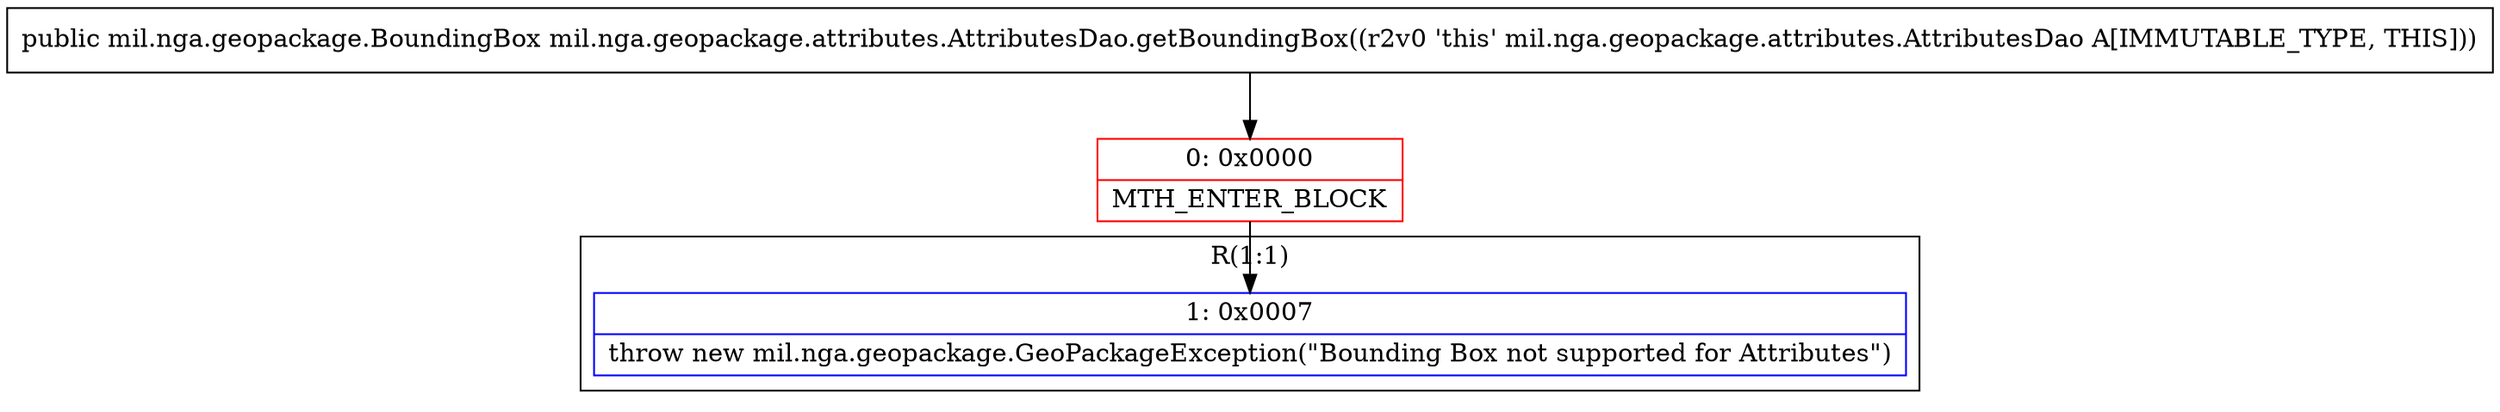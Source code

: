 digraph "CFG formil.nga.geopackage.attributes.AttributesDao.getBoundingBox()Lmil\/nga\/geopackage\/BoundingBox;" {
subgraph cluster_Region_1261959671 {
label = "R(1:1)";
node [shape=record,color=blue];
Node_1 [shape=record,label="{1\:\ 0x0007|throw new mil.nga.geopackage.GeoPackageException(\"Bounding Box not supported for Attributes\")\l}"];
}
Node_0 [shape=record,color=red,label="{0\:\ 0x0000|MTH_ENTER_BLOCK\l}"];
MethodNode[shape=record,label="{public mil.nga.geopackage.BoundingBox mil.nga.geopackage.attributes.AttributesDao.getBoundingBox((r2v0 'this' mil.nga.geopackage.attributes.AttributesDao A[IMMUTABLE_TYPE, THIS])) }"];
MethodNode -> Node_0;
Node_0 -> Node_1;
}


